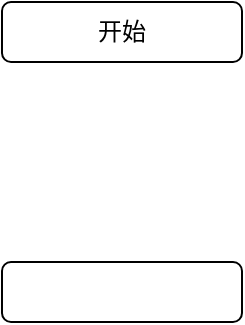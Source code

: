 <mxfile version="20.6.2" type="github">
  <diagram id="IsIxXyHmBGshWpnnfHQy" name="第 1 页">
    <mxGraphModel dx="1426" dy="426" grid="1" gridSize="10" guides="1" tooltips="1" connect="1" arrows="1" fold="1" page="1" pageScale="1" pageWidth="827" pageHeight="1169" math="0" shadow="0">
      <root>
        <mxCell id="0" />
        <mxCell id="1" parent="0" />
        <mxCell id="pWcsAi9DDk6Lg-up-9Yh-1" value="开始" style="rounded=1;whiteSpace=wrap;html=1;" vertex="1" parent="1">
          <mxGeometry x="190" y="30" width="120" height="30" as="geometry" />
        </mxCell>
        <mxCell id="pWcsAi9DDk6Lg-up-9Yh-2" value="" style="whiteSpace=wrap;html=1;rounded=1;" vertex="1" parent="1">
          <mxGeometry x="190" y="160" width="120" height="30" as="geometry" />
        </mxCell>
      </root>
    </mxGraphModel>
  </diagram>
</mxfile>
